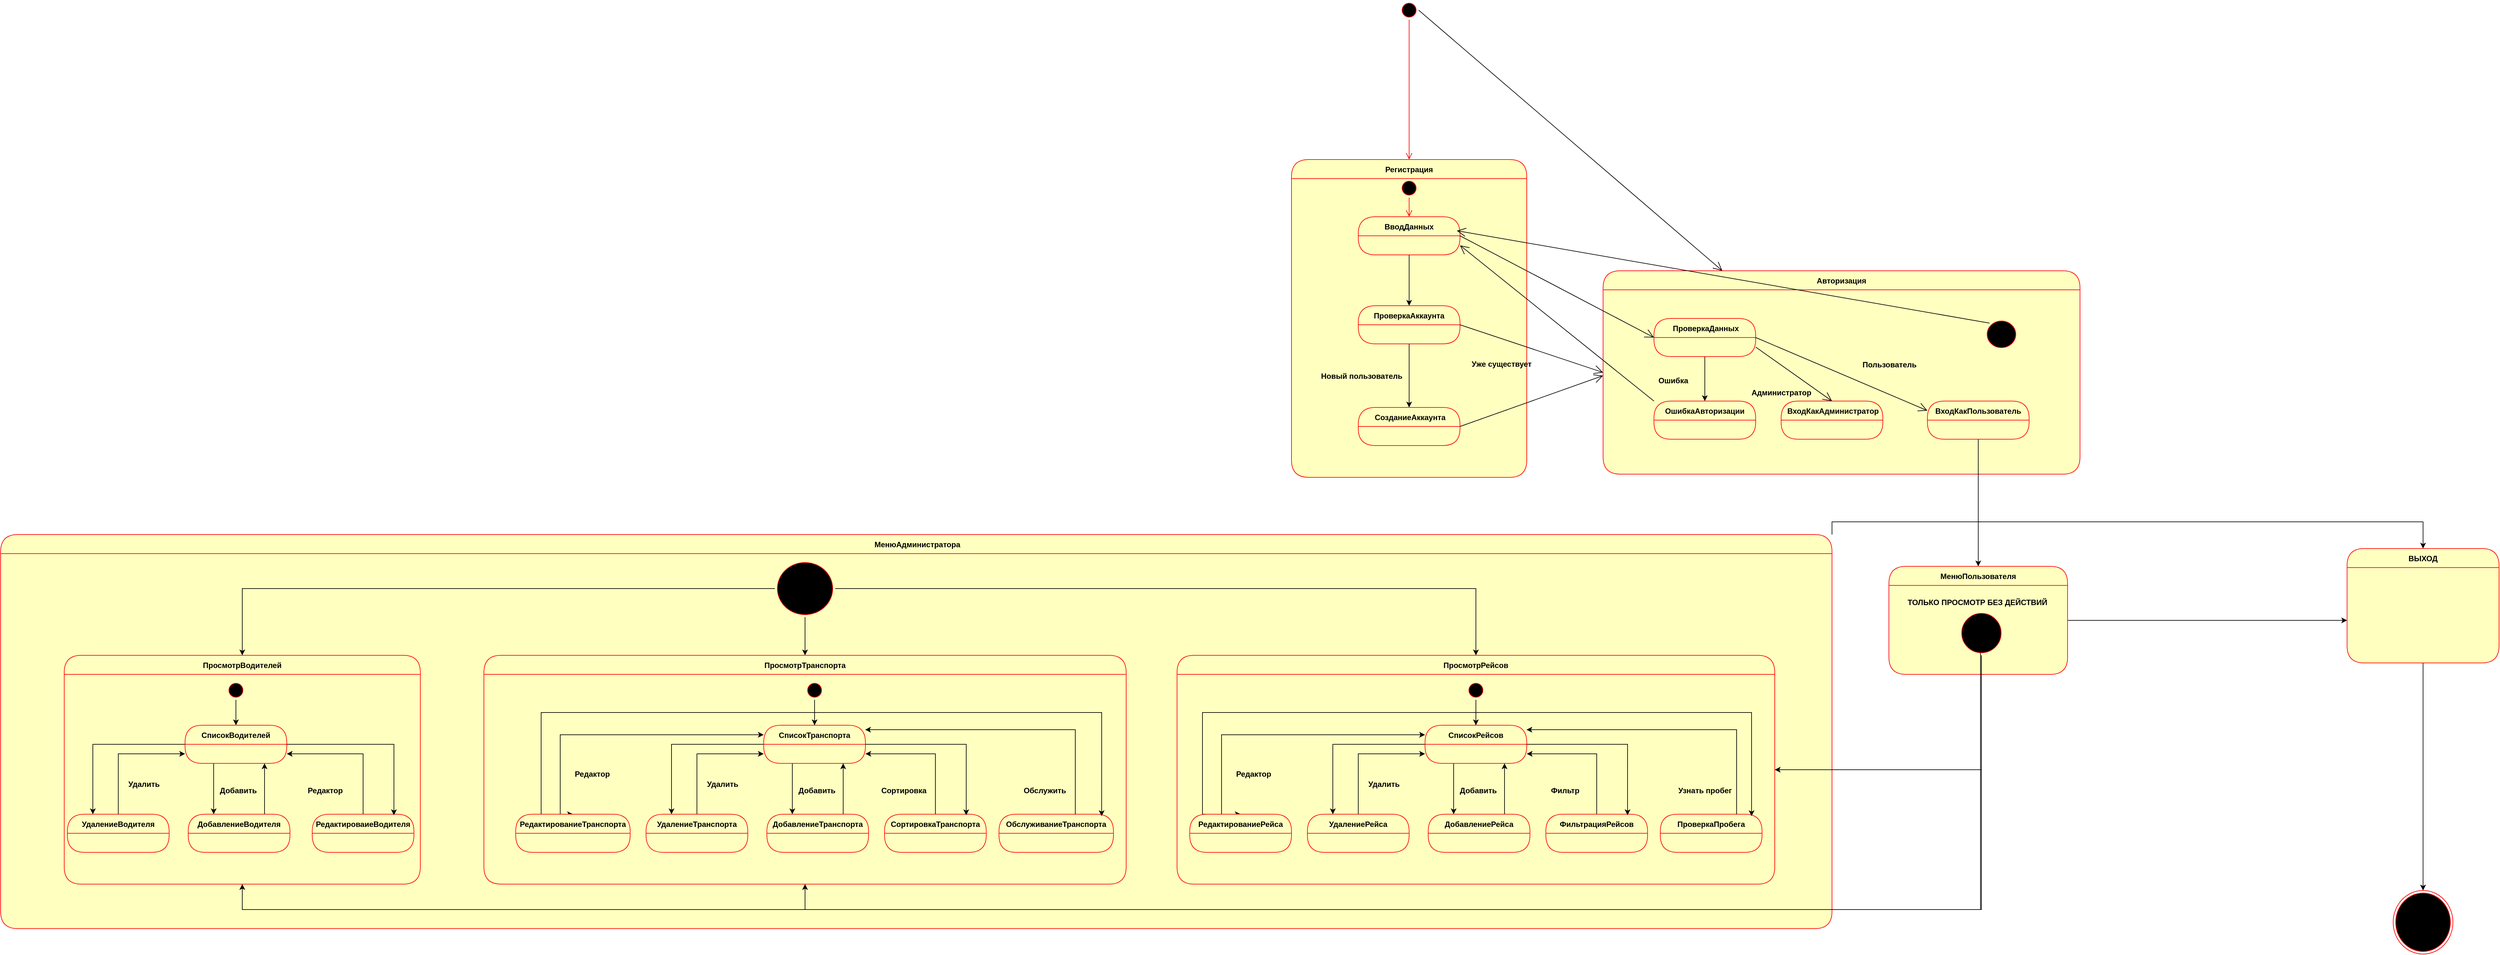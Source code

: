 <mxfile version="26.0.15">
  <diagram name="Страница — 1" id="ldCSzJfIkkAQs_MI81E_">
    <mxGraphModel dx="6386" dy="2530" grid="1" gridSize="10" guides="1" tooltips="1" connect="1" arrows="1" fold="1" page="1" pageScale="1" pageWidth="827" pageHeight="1169" math="0" shadow="0">
      <root>
        <mxCell id="0" />
        <mxCell id="1" parent="0" />
        <mxCell id="vB4BXPLQcxZJmo_gx3oV-1" value="" style="ellipse;html=1;shape=startState;fillColor=#000000;strokeColor=#ff0000;" vertex="1" parent="1">
          <mxGeometry x="200" width="30" height="30" as="geometry" />
        </mxCell>
        <mxCell id="vB4BXPLQcxZJmo_gx3oV-2" value="" style="edgeStyle=orthogonalEdgeStyle;html=1;verticalAlign=bottom;endArrow=open;endSize=8;strokeColor=#ff0000;rounded=0;entryX=0.5;entryY=0;entryDx=0;entryDy=0;" edge="1" source="vB4BXPLQcxZJmo_gx3oV-1" parent="1" target="vB4BXPLQcxZJmo_gx3oV-3">
          <mxGeometry relative="1" as="geometry">
            <mxPoint x="335" y="140" as="targetPoint" />
          </mxGeometry>
        </mxCell>
        <mxCell id="vB4BXPLQcxZJmo_gx3oV-3" value="Регистрация" style="swimlane;fontStyle=1;align=center;verticalAlign=middle;childLayout=stackLayout;horizontal=1;startSize=30;horizontalStack=0;resizeParent=0;resizeLast=1;container=0;fontColor=#000000;collapsible=0;rounded=1;arcSize=30;strokeColor=#ff0000;fillColor=#ffffc0;swimlaneFillColor=#ffffc0;dropTarget=0;" vertex="1" parent="1">
          <mxGeometry x="30" y="250" width="370" height="500" as="geometry" />
        </mxCell>
        <mxCell id="vB4BXPLQcxZJmo_gx3oV-13" style="edgeStyle=orthogonalEdgeStyle;rounded=0;orthogonalLoop=1;jettySize=auto;html=1;exitX=0.5;exitY=1;exitDx=0;exitDy=0;entryX=0.5;entryY=0;entryDx=0;entryDy=0;" edge="1" parent="1" source="vB4BXPLQcxZJmo_gx3oV-6" target="vB4BXPLQcxZJmo_gx3oV-10">
          <mxGeometry relative="1" as="geometry" />
        </mxCell>
        <mxCell id="vB4BXPLQcxZJmo_gx3oV-6" value="ВводДанных" style="swimlane;fontStyle=1;align=center;verticalAlign=middle;childLayout=stackLayout;horizontal=1;startSize=30;horizontalStack=0;resizeParent=0;resizeLast=1;container=0;fontColor=#000000;collapsible=0;rounded=1;arcSize=30;strokeColor=#ff0000;fillColor=#ffffc0;swimlaneFillColor=#ffffc0;dropTarget=0;" vertex="1" parent="1">
          <mxGeometry x="135" y="340" width="160" height="60" as="geometry" />
        </mxCell>
        <mxCell id="vB4BXPLQcxZJmo_gx3oV-9" value=" СозданиеАккаунта" style="swimlane;fontStyle=1;align=center;verticalAlign=middle;childLayout=stackLayout;horizontal=1;startSize=30;horizontalStack=0;resizeParent=0;resizeLast=1;container=0;fontColor=#000000;collapsible=0;rounded=1;arcSize=30;strokeColor=#ff0000;fillColor=#ffffc0;swimlaneFillColor=#ffffc0;dropTarget=0;" vertex="1" parent="1">
          <mxGeometry x="135" y="640" width="160" height="60" as="geometry" />
        </mxCell>
        <mxCell id="vB4BXPLQcxZJmo_gx3oV-14" style="edgeStyle=orthogonalEdgeStyle;rounded=0;orthogonalLoop=1;jettySize=auto;html=1;entryX=0.5;entryY=0;entryDx=0;entryDy=0;" edge="1" parent="1" source="vB4BXPLQcxZJmo_gx3oV-10" target="vB4BXPLQcxZJmo_gx3oV-9">
          <mxGeometry relative="1" as="geometry" />
        </mxCell>
        <mxCell id="vB4BXPLQcxZJmo_gx3oV-10" value="ПроверкаАккаунта" style="swimlane;fontStyle=1;align=center;verticalAlign=middle;childLayout=stackLayout;horizontal=1;startSize=30;horizontalStack=0;resizeParent=0;resizeLast=1;container=0;fontColor=#000000;collapsible=0;rounded=1;arcSize=30;strokeColor=#ff0000;fillColor=#ffffc0;swimlaneFillColor=#ffffc0;dropTarget=0;" vertex="1" parent="1">
          <mxGeometry x="135" y="480" width="160" height="60" as="geometry" />
        </mxCell>
        <mxCell id="vB4BXPLQcxZJmo_gx3oV-11" value="" style="ellipse;html=1;shape=startState;fillColor=#000000;strokeColor=#ff0000;" vertex="1" parent="1">
          <mxGeometry x="200" y="280" width="30" height="30" as="geometry" />
        </mxCell>
        <mxCell id="vB4BXPLQcxZJmo_gx3oV-12" value="" style="edgeStyle=orthogonalEdgeStyle;html=1;verticalAlign=bottom;endArrow=open;endSize=8;strokeColor=#ff0000;rounded=0;entryX=0.5;entryY=0;entryDx=0;entryDy=0;" edge="1" source="vB4BXPLQcxZJmo_gx3oV-11" parent="1" target="vB4BXPLQcxZJmo_gx3oV-6">
          <mxGeometry relative="1" as="geometry">
            <mxPoint x="215" y="370" as="targetPoint" />
          </mxGeometry>
        </mxCell>
        <mxCell id="vB4BXPLQcxZJmo_gx3oV-15" value="Авторизация" style="swimlane;fontStyle=1;align=center;verticalAlign=middle;childLayout=stackLayout;horizontal=1;startSize=30;horizontalStack=0;resizeParent=0;resizeLast=1;container=0;fontColor=#000000;collapsible=0;rounded=1;arcSize=30;strokeColor=#ff0000;fillColor=#ffffc0;swimlaneFillColor=#ffffc0;dropTarget=0;" vertex="1" parent="1">
          <mxGeometry x="520" y="425" width="750" height="320" as="geometry" />
        </mxCell>
        <mxCell id="vB4BXPLQcxZJmo_gx3oV-43" style="edgeStyle=orthogonalEdgeStyle;rounded=0;orthogonalLoop=1;jettySize=auto;html=1;entryX=0.5;entryY=0;entryDx=0;entryDy=0;" edge="1" parent="1" source="vB4BXPLQcxZJmo_gx3oV-16" target="vB4BXPLQcxZJmo_gx3oV-40">
          <mxGeometry relative="1" as="geometry" />
        </mxCell>
        <mxCell id="vB4BXPLQcxZJmo_gx3oV-16" value="ВходКакПользователь" style="swimlane;fontStyle=1;align=center;verticalAlign=middle;childLayout=stackLayout;horizontal=1;startSize=30;horizontalStack=0;resizeParent=0;resizeLast=1;container=0;fontColor=#000000;collapsible=0;rounded=1;arcSize=30;strokeColor=#ff0000;fillColor=#ffffc0;swimlaneFillColor=#ffffc0;dropTarget=0;" vertex="1" parent="1">
          <mxGeometry x="1030" y="630" width="160" height="60" as="geometry" />
        </mxCell>
        <mxCell id="vB4BXPLQcxZJmo_gx3oV-23" style="edgeStyle=orthogonalEdgeStyle;rounded=0;orthogonalLoop=1;jettySize=auto;html=1;entryX=0.5;entryY=0;entryDx=0;entryDy=0;" edge="1" parent="1" source="vB4BXPLQcxZJmo_gx3oV-17" target="vB4BXPLQcxZJmo_gx3oV-18">
          <mxGeometry relative="1" as="geometry" />
        </mxCell>
        <mxCell id="vB4BXPLQcxZJmo_gx3oV-17" value=" ПроверкаДанных" style="swimlane;fontStyle=1;align=center;verticalAlign=middle;childLayout=stackLayout;horizontal=1;startSize=30;horizontalStack=0;resizeParent=0;resizeLast=1;container=0;fontColor=#000000;collapsible=0;rounded=1;arcSize=30;strokeColor=#ff0000;fillColor=#ffffc0;swimlaneFillColor=#ffffc0;dropTarget=0;" vertex="1" parent="1">
          <mxGeometry x="600" y="500" width="160" height="60" as="geometry" />
        </mxCell>
        <mxCell id="vB4BXPLQcxZJmo_gx3oV-18" value="ОшибкаАвторизации" style="swimlane;fontStyle=1;align=center;verticalAlign=middle;childLayout=stackLayout;horizontal=1;startSize=30;horizontalStack=0;resizeParent=0;resizeLast=1;container=0;fontColor=#000000;collapsible=0;rounded=1;arcSize=30;strokeColor=#ff0000;fillColor=#ffffc0;swimlaneFillColor=#ffffc0;dropTarget=0;" vertex="1" parent="1">
          <mxGeometry x="600" y="630" width="160" height="60" as="geometry" />
        </mxCell>
        <mxCell id="vB4BXPLQcxZJmo_gx3oV-19" value=" ВходКакАдминистратор" style="swimlane;fontStyle=1;align=center;verticalAlign=middle;childLayout=stackLayout;horizontal=1;startSize=30;horizontalStack=0;resizeParent=0;resizeLast=1;container=0;fontColor=#000000;collapsible=0;rounded=1;arcSize=30;strokeColor=#ff0000;fillColor=#ffffc0;swimlaneFillColor=#ffffc0;dropTarget=0;" vertex="1" parent="1">
          <mxGeometry x="800" y="630" width="160" height="60" as="geometry" />
        </mxCell>
        <mxCell id="vB4BXPLQcxZJmo_gx3oV-20" value="" style="endArrow=open;endFill=1;endSize=12;html=1;rounded=0;exitX=1;exitY=0.5;exitDx=0;exitDy=0;entryX=0.25;entryY=0;entryDx=0;entryDy=0;" edge="1" parent="1" source="vB4BXPLQcxZJmo_gx3oV-1" target="vB4BXPLQcxZJmo_gx3oV-15">
          <mxGeometry width="160" relative="1" as="geometry">
            <mxPoint x="500" y="230" as="sourcePoint" />
            <mxPoint x="660" y="230" as="targetPoint" />
          </mxGeometry>
        </mxCell>
        <mxCell id="vB4BXPLQcxZJmo_gx3oV-22" value="" style="endArrow=open;endFill=1;endSize=12;html=1;rounded=0;exitX=1;exitY=0.5;exitDx=0;exitDy=0;entryX=0;entryY=0.5;entryDx=0;entryDy=0;" edge="1" parent="1" source="vB4BXPLQcxZJmo_gx3oV-6" target="vB4BXPLQcxZJmo_gx3oV-17">
          <mxGeometry width="160" relative="1" as="geometry">
            <mxPoint x="390" y="380" as="sourcePoint" />
            <mxPoint x="550" y="380" as="targetPoint" />
          </mxGeometry>
        </mxCell>
        <mxCell id="vB4BXPLQcxZJmo_gx3oV-24" value="" style="endArrow=open;endFill=1;endSize=12;html=1;rounded=0;exitX=1;exitY=0.75;exitDx=0;exitDy=0;entryX=0.5;entryY=0;entryDx=0;entryDy=0;" edge="1" parent="1" source="vB4BXPLQcxZJmo_gx3oV-17" target="vB4BXPLQcxZJmo_gx3oV-19">
          <mxGeometry width="160" relative="1" as="geometry">
            <mxPoint x="810" y="530" as="sourcePoint" />
            <mxPoint x="970" y="530" as="targetPoint" />
          </mxGeometry>
        </mxCell>
        <mxCell id="vB4BXPLQcxZJmo_gx3oV-25" value="" style="endArrow=open;endFill=1;endSize=12;html=1;rounded=0;exitX=1;exitY=0.5;exitDx=0;exitDy=0;entryX=0;entryY=0.25;entryDx=0;entryDy=0;" edge="1" parent="1" source="vB4BXPLQcxZJmo_gx3oV-17" target="vB4BXPLQcxZJmo_gx3oV-16">
          <mxGeometry width="160" relative="1" as="geometry">
            <mxPoint x="870" y="540" as="sourcePoint" />
            <mxPoint x="1030" y="540" as="targetPoint" />
          </mxGeometry>
        </mxCell>
        <mxCell id="vB4BXPLQcxZJmo_gx3oV-26" value="Ошибка" style="text;align=center;fontStyle=1;verticalAlign=middle;spacingLeft=3;spacingRight=3;strokeColor=none;rotatable=0;points=[[0,0.5],[1,0.5]];portConstraint=eastwest;html=1;" vertex="1" parent="1">
          <mxGeometry x="590" y="585" width="80" height="26" as="geometry" />
        </mxCell>
        <mxCell id="vB4BXPLQcxZJmo_gx3oV-27" value="Администратор" style="text;align=center;fontStyle=1;verticalAlign=middle;spacingLeft=3;spacingRight=3;strokeColor=none;rotatable=0;points=[[0,0.5],[1,0.5]];portConstraint=eastwest;html=1;" vertex="1" parent="1">
          <mxGeometry x="760" y="604" width="80" height="26" as="geometry" />
        </mxCell>
        <mxCell id="vB4BXPLQcxZJmo_gx3oV-28" value="Пользователь" style="text;align=center;fontStyle=1;verticalAlign=middle;spacingLeft=3;spacingRight=3;strokeColor=none;rotatable=0;points=[[0,0.5],[1,0.5]];portConstraint=eastwest;html=1;" vertex="1" parent="1">
          <mxGeometry x="930" y="560" width="80" height="26" as="geometry" />
        </mxCell>
        <mxCell id="vB4BXPLQcxZJmo_gx3oV-31" value="" style="ellipse;html=1;shape=startState;fillColor=#000000;strokeColor=#ff0000;" vertex="1" parent="1">
          <mxGeometry x="1120" y="500" width="53" height="50" as="geometry" />
        </mxCell>
        <mxCell id="vB4BXPLQcxZJmo_gx3oV-33" value="" style="endArrow=open;endFill=1;endSize=12;html=1;rounded=0;exitX=0;exitY=0;exitDx=0;exitDy=0;entryX=0.969;entryY=0.367;entryDx=0;entryDy=0;entryPerimeter=0;" edge="1" parent="1" source="vB4BXPLQcxZJmo_gx3oV-31" target="vB4BXPLQcxZJmo_gx3oV-6">
          <mxGeometry width="160" relative="1" as="geometry">
            <mxPoint x="600" y="410" as="sourcePoint" />
            <mxPoint x="760" y="410" as="targetPoint" />
          </mxGeometry>
        </mxCell>
        <mxCell id="vB4BXPLQcxZJmo_gx3oV-35" value="" style="endArrow=open;endFill=1;endSize=12;html=1;rounded=0;exitX=1;exitY=0.5;exitDx=0;exitDy=0;entryX=0;entryY=0.5;entryDx=0;entryDy=0;" edge="1" parent="1" source="vB4BXPLQcxZJmo_gx3oV-10" target="vB4BXPLQcxZJmo_gx3oV-15">
          <mxGeometry width="160" relative="1" as="geometry">
            <mxPoint x="340" y="530" as="sourcePoint" />
            <mxPoint x="500" y="530" as="targetPoint" />
          </mxGeometry>
        </mxCell>
        <mxCell id="vB4BXPLQcxZJmo_gx3oV-36" value="" style="endArrow=open;endFill=1;endSize=12;html=1;rounded=0;exitX=1;exitY=0.5;exitDx=0;exitDy=0;" edge="1" parent="1" source="vB4BXPLQcxZJmo_gx3oV-9">
          <mxGeometry width="160" relative="1" as="geometry">
            <mxPoint x="330" y="640" as="sourcePoint" />
            <mxPoint x="520" y="590" as="targetPoint" />
          </mxGeometry>
        </mxCell>
        <mxCell id="vB4BXPLQcxZJmo_gx3oV-37" value="" style="endArrow=open;endFill=1;endSize=12;html=1;rounded=0;exitX=0;exitY=0;exitDx=0;exitDy=0;entryX=1;entryY=0.75;entryDx=0;entryDy=0;" edge="1" parent="1" source="vB4BXPLQcxZJmo_gx3oV-18" target="vB4BXPLQcxZJmo_gx3oV-6">
          <mxGeometry width="160" relative="1" as="geometry">
            <mxPoint x="450" y="600" as="sourcePoint" />
            <mxPoint x="610" y="600" as="targetPoint" />
          </mxGeometry>
        </mxCell>
        <mxCell id="vB4BXPLQcxZJmo_gx3oV-38" value="Уже существует" style="text;align=center;fontStyle=1;verticalAlign=middle;spacingLeft=3;spacingRight=3;strokeColor=none;rotatable=0;points=[[0,0.5],[1,0.5]];portConstraint=eastwest;html=1;" vertex="1" parent="1">
          <mxGeometry x="320" y="559" width="80" height="26" as="geometry" />
        </mxCell>
        <mxCell id="vB4BXPLQcxZJmo_gx3oV-39" value="Новый пользователь" style="text;align=center;fontStyle=1;verticalAlign=middle;spacingLeft=3;spacingRight=3;strokeColor=none;rotatable=0;points=[[0,0.5],[1,0.5]];portConstraint=eastwest;html=1;" vertex="1" parent="1">
          <mxGeometry x="100" y="578" width="80" height="26" as="geometry" />
        </mxCell>
        <mxCell id="vB4BXPLQcxZJmo_gx3oV-153" style="edgeStyle=orthogonalEdgeStyle;rounded=0;orthogonalLoop=1;jettySize=auto;html=1;" edge="1" parent="1" source="vB4BXPLQcxZJmo_gx3oV-40">
          <mxGeometry relative="1" as="geometry">
            <mxPoint x="1690" y="975" as="targetPoint" />
          </mxGeometry>
        </mxCell>
        <mxCell id="vB4BXPLQcxZJmo_gx3oV-40" value="МенюПользователя" style="swimlane;fontStyle=1;align=center;verticalAlign=middle;childLayout=stackLayout;horizontal=1;startSize=30;horizontalStack=0;resizeParent=0;resizeLast=1;container=0;fontColor=#000000;collapsible=0;rounded=1;arcSize=30;strokeColor=#ff0000;fillColor=#ffffc0;swimlaneFillColor=#ffffc0;dropTarget=0;" vertex="1" parent="1">
          <mxGeometry x="969.5" y="890" width="281" height="170" as="geometry" />
        </mxCell>
        <mxCell id="vB4BXPLQcxZJmo_gx3oV-154" style="edgeStyle=orthogonalEdgeStyle;rounded=0;orthogonalLoop=1;jettySize=auto;html=1;exitX=1;exitY=0;exitDx=0;exitDy=0;entryX=0.5;entryY=0;entryDx=0;entryDy=0;" edge="1" parent="1" source="vB4BXPLQcxZJmo_gx3oV-44" target="vB4BXPLQcxZJmo_gx3oV-145">
          <mxGeometry relative="1" as="geometry" />
        </mxCell>
        <mxCell id="vB4BXPLQcxZJmo_gx3oV-44" value=" МенюАдминистратора" style="swimlane;fontStyle=1;align=center;verticalAlign=middle;childLayout=stackLayout;horizontal=1;startSize=30;horizontalStack=0;resizeParent=0;resizeLast=1;container=0;fontColor=#000000;collapsible=0;rounded=1;arcSize=30;strokeColor=#ff0000;fillColor=#ffffc0;swimlaneFillColor=#ffffc0;dropTarget=0;" vertex="1" parent="1">
          <mxGeometry x="-2000" y="840" width="2880" height="620" as="geometry" />
        </mxCell>
        <mxCell id="vB4BXPLQcxZJmo_gx3oV-45" value="ПросмотрРейсов" style="swimlane;fontStyle=1;align=center;verticalAlign=middle;childLayout=stackLayout;horizontal=1;startSize=30;horizontalStack=0;resizeParent=0;resizeLast=1;container=0;fontColor=#000000;collapsible=0;rounded=1;arcSize=30;strokeColor=#ff0000;fillColor=#ffffc0;swimlaneFillColor=#ffffc0;dropTarget=0;" vertex="1" parent="1">
          <mxGeometry x="-150" y="1030" width="940" height="360" as="geometry" />
        </mxCell>
        <mxCell id="vB4BXPLQcxZJmo_gx3oV-61" style="edgeStyle=orthogonalEdgeStyle;rounded=0;orthogonalLoop=1;jettySize=auto;html=1;entryX=0.5;entryY=0;entryDx=0;entryDy=0;" edge="1" parent="1" source="vB4BXPLQcxZJmo_gx3oV-48" target="vB4BXPLQcxZJmo_gx3oV-57">
          <mxGeometry relative="1" as="geometry">
            <Array as="points">
              <mxPoint x="320" y="1120" />
              <mxPoint x="-110" y="1120" />
              <mxPoint x="-110" y="1280" />
            </Array>
          </mxGeometry>
        </mxCell>
        <mxCell id="vB4BXPLQcxZJmo_gx3oV-65" style="edgeStyle=orthogonalEdgeStyle;rounded=0;orthogonalLoop=1;jettySize=auto;html=1;exitX=0;exitY=0.5;exitDx=0;exitDy=0;entryX=0.25;entryY=0;entryDx=0;entryDy=0;" edge="1" parent="1" source="vB4BXPLQcxZJmo_gx3oV-48" target="vB4BXPLQcxZJmo_gx3oV-58">
          <mxGeometry relative="1" as="geometry" />
        </mxCell>
        <mxCell id="vB4BXPLQcxZJmo_gx3oV-67" style="edgeStyle=orthogonalEdgeStyle;rounded=0;orthogonalLoop=1;jettySize=auto;html=1;entryX=0.25;entryY=0;entryDx=0;entryDy=0;" edge="1" parent="1" source="vB4BXPLQcxZJmo_gx3oV-48" target="vB4BXPLQcxZJmo_gx3oV-52">
          <mxGeometry relative="1" as="geometry">
            <Array as="points">
              <mxPoint x="285" y="1220" />
              <mxPoint x="285" y="1220" />
            </Array>
          </mxGeometry>
        </mxCell>
        <mxCell id="vB4BXPLQcxZJmo_gx3oV-48" value="СписокРейсов" style="swimlane;fontStyle=1;align=center;verticalAlign=middle;childLayout=stackLayout;horizontal=1;startSize=30;horizontalStack=0;resizeParent=0;resizeLast=1;container=0;fontColor=#000000;collapsible=0;rounded=1;arcSize=30;strokeColor=#ff0000;fillColor=#ffffc0;swimlaneFillColor=#ffffc0;dropTarget=0;" vertex="1" parent="1">
          <mxGeometry x="240" y="1140" width="160" height="60" as="geometry" />
        </mxCell>
        <mxCell id="vB4BXPLQcxZJmo_gx3oV-73" style="edgeStyle=orthogonalEdgeStyle;rounded=0;orthogonalLoop=1;jettySize=auto;html=1;exitX=0.5;exitY=0;exitDx=0;exitDy=0;entryX=1;entryY=0.75;entryDx=0;entryDy=0;" edge="1" parent="1" source="vB4BXPLQcxZJmo_gx3oV-50" target="vB4BXPLQcxZJmo_gx3oV-48">
          <mxGeometry relative="1" as="geometry" />
        </mxCell>
        <mxCell id="vB4BXPLQcxZJmo_gx3oV-50" value="ФильтрацияРейсов" style="swimlane;fontStyle=1;align=center;verticalAlign=middle;childLayout=stackLayout;horizontal=1;startSize=30;horizontalStack=0;resizeParent=0;resizeLast=1;container=0;fontColor=#000000;collapsible=0;rounded=1;arcSize=30;strokeColor=#ff0000;fillColor=#ffffc0;swimlaneFillColor=#ffffc0;dropTarget=0;" vertex="1" parent="1">
          <mxGeometry x="430" y="1280" width="160" height="60" as="geometry" />
        </mxCell>
        <mxCell id="vB4BXPLQcxZJmo_gx3oV-51" value="ПроверкаПробега" style="swimlane;fontStyle=1;align=center;verticalAlign=middle;childLayout=stackLayout;horizontal=1;startSize=30;horizontalStack=0;resizeParent=0;resizeLast=1;container=0;fontColor=#000000;collapsible=0;rounded=1;arcSize=30;strokeColor=#ff0000;fillColor=#ffffc0;swimlaneFillColor=#ffffc0;dropTarget=0;" vertex="1" parent="1">
          <mxGeometry x="610" y="1280" width="160" height="60" as="geometry" />
        </mxCell>
        <mxCell id="vB4BXPLQcxZJmo_gx3oV-68" style="edgeStyle=orthogonalEdgeStyle;rounded=0;orthogonalLoop=1;jettySize=auto;html=1;exitX=0.75;exitY=0;exitDx=0;exitDy=0;" edge="1" parent="1" source="vB4BXPLQcxZJmo_gx3oV-52">
          <mxGeometry relative="1" as="geometry">
            <mxPoint x="365" y="1200" as="targetPoint" />
          </mxGeometry>
        </mxCell>
        <mxCell id="vB4BXPLQcxZJmo_gx3oV-52" value="ДобавлениеРейса" style="swimlane;fontStyle=1;align=center;verticalAlign=middle;childLayout=stackLayout;horizontal=1;startSize=30;horizontalStack=0;resizeParent=0;resizeLast=1;container=0;fontColor=#000000;collapsible=0;rounded=1;arcSize=30;strokeColor=#ff0000;fillColor=#ffffc0;swimlaneFillColor=#ffffc0;dropTarget=0;" vertex="1" parent="1">
          <mxGeometry x="245" y="1280" width="160" height="60" as="geometry" />
        </mxCell>
        <mxCell id="vB4BXPLQcxZJmo_gx3oV-56" style="edgeStyle=orthogonalEdgeStyle;rounded=0;orthogonalLoop=1;jettySize=auto;html=1;entryX=0.5;entryY=0;entryDx=0;entryDy=0;" edge="1" parent="1" source="vB4BXPLQcxZJmo_gx3oV-53" target="vB4BXPLQcxZJmo_gx3oV-48">
          <mxGeometry relative="1" as="geometry" />
        </mxCell>
        <mxCell id="vB4BXPLQcxZJmo_gx3oV-53" value="" style="ellipse;html=1;shape=startState;fillColor=#000000;strokeColor=#ff0000;" vertex="1" parent="1">
          <mxGeometry x="305" y="1070" width="30" height="30" as="geometry" />
        </mxCell>
        <mxCell id="vB4BXPLQcxZJmo_gx3oV-62" style="edgeStyle=orthogonalEdgeStyle;rounded=0;orthogonalLoop=1;jettySize=auto;html=1;entryX=0;entryY=0.25;entryDx=0;entryDy=0;" edge="1" parent="1" source="vB4BXPLQcxZJmo_gx3oV-57" target="vB4BXPLQcxZJmo_gx3oV-48">
          <mxGeometry relative="1" as="geometry">
            <Array as="points">
              <mxPoint x="-80" y="1155" />
            </Array>
          </mxGeometry>
        </mxCell>
        <mxCell id="vB4BXPLQcxZJmo_gx3oV-57" value="РедактированиеРейса" style="swimlane;fontStyle=1;align=center;verticalAlign=middle;childLayout=stackLayout;horizontal=1;startSize=30;horizontalStack=0;resizeParent=0;resizeLast=1;container=0;fontColor=#000000;collapsible=0;rounded=1;arcSize=30;strokeColor=#ff0000;fillColor=#ffffc0;swimlaneFillColor=#ffffc0;dropTarget=0;" vertex="1" parent="1">
          <mxGeometry x="-130" y="1280" width="160" height="60" as="geometry" />
        </mxCell>
        <mxCell id="vB4BXPLQcxZJmo_gx3oV-66" style="edgeStyle=orthogonalEdgeStyle;rounded=0;orthogonalLoop=1;jettySize=auto;html=1;exitX=0.5;exitY=0;exitDx=0;exitDy=0;entryX=0;entryY=0.75;entryDx=0;entryDy=0;" edge="1" parent="1" source="vB4BXPLQcxZJmo_gx3oV-58" target="vB4BXPLQcxZJmo_gx3oV-48">
          <mxGeometry relative="1" as="geometry" />
        </mxCell>
        <mxCell id="vB4BXPLQcxZJmo_gx3oV-58" value="УдалениеРейса" style="swimlane;fontStyle=1;align=center;verticalAlign=middle;childLayout=stackLayout;horizontal=1;startSize=30;horizontalStack=0;resizeParent=0;resizeLast=1;container=0;fontColor=#000000;collapsible=0;rounded=1;arcSize=30;strokeColor=#ff0000;fillColor=#ffffc0;swimlaneFillColor=#ffffc0;dropTarget=0;" vertex="1" parent="1">
          <mxGeometry x="55" y="1280" width="160" height="60" as="geometry" />
        </mxCell>
        <mxCell id="vB4BXPLQcxZJmo_gx3oV-70" style="edgeStyle=orthogonalEdgeStyle;rounded=0;orthogonalLoop=1;jettySize=auto;html=1;exitX=0.5;exitY=0;exitDx=0;exitDy=0;entryX=0.897;entryY=0.05;entryDx=0;entryDy=0;entryPerimeter=0;" edge="1" parent="1" source="vB4BXPLQcxZJmo_gx3oV-48" target="vB4BXPLQcxZJmo_gx3oV-51">
          <mxGeometry relative="1" as="geometry" />
        </mxCell>
        <mxCell id="vB4BXPLQcxZJmo_gx3oV-71" style="edgeStyle=orthogonalEdgeStyle;rounded=0;orthogonalLoop=1;jettySize=auto;html=1;entryX=0.997;entryY=0.117;entryDx=0;entryDy=0;entryPerimeter=0;" edge="1" parent="1" source="vB4BXPLQcxZJmo_gx3oV-51" target="vB4BXPLQcxZJmo_gx3oV-48">
          <mxGeometry relative="1" as="geometry">
            <Array as="points">
              <mxPoint x="730" y="1147" />
            </Array>
          </mxGeometry>
        </mxCell>
        <mxCell id="vB4BXPLQcxZJmo_gx3oV-72" style="edgeStyle=orthogonalEdgeStyle;rounded=0;orthogonalLoop=1;jettySize=auto;html=1;exitX=1;exitY=0.5;exitDx=0;exitDy=0;entryX=0.803;entryY=0.025;entryDx=0;entryDy=0;entryPerimeter=0;" edge="1" parent="1" source="vB4BXPLQcxZJmo_gx3oV-48" target="vB4BXPLQcxZJmo_gx3oV-50">
          <mxGeometry relative="1" as="geometry" />
        </mxCell>
        <mxCell id="vB4BXPLQcxZJmo_gx3oV-74" value="Добавить&amp;nbsp;" style="text;align=center;fontStyle=1;verticalAlign=middle;spacingLeft=3;spacingRight=3;strokeColor=none;rotatable=0;points=[[0,0.5],[1,0.5]];portConstraint=eastwest;html=1;" vertex="1" parent="1">
          <mxGeometry x="285" y="1230" width="80" height="26" as="geometry" />
        </mxCell>
        <mxCell id="vB4BXPLQcxZJmo_gx3oV-75" value="Удалить" style="text;align=center;fontStyle=1;verticalAlign=middle;spacingLeft=3;spacingRight=3;strokeColor=none;rotatable=0;points=[[0,0.5],[1,0.5]];portConstraint=eastwest;html=1;" vertex="1" parent="1">
          <mxGeometry x="135" y="1220" width="80" height="26" as="geometry" />
        </mxCell>
        <mxCell id="vB4BXPLQcxZJmo_gx3oV-76" value="Фильтр" style="text;align=center;fontStyle=1;verticalAlign=middle;spacingLeft=3;spacingRight=3;strokeColor=none;rotatable=0;points=[[0,0.5],[1,0.5]];portConstraint=eastwest;html=1;" vertex="1" parent="1">
          <mxGeometry x="420" y="1230" width="80" height="26" as="geometry" />
        </mxCell>
        <mxCell id="vB4BXPLQcxZJmo_gx3oV-77" value="Узнать пробег" style="text;align=center;fontStyle=1;verticalAlign=middle;spacingLeft=3;spacingRight=3;strokeColor=none;rotatable=0;points=[[0,0.5],[1,0.5]];portConstraint=eastwest;html=1;" vertex="1" parent="1">
          <mxGeometry x="640" y="1230" width="80" height="26" as="geometry" />
        </mxCell>
        <mxCell id="vB4BXPLQcxZJmo_gx3oV-78" value="Редактор" style="text;align=center;fontStyle=1;verticalAlign=middle;spacingLeft=3;spacingRight=3;strokeColor=none;rotatable=0;points=[[0,0.5],[1,0.5]];portConstraint=eastwest;html=1;" vertex="1" parent="1">
          <mxGeometry x="-70" y="1204" width="80" height="26" as="geometry" />
        </mxCell>
        <mxCell id="vB4BXPLQcxZJmo_gx3oV-79" value="ПросмотрТранспорта" style="swimlane;fontStyle=1;align=center;verticalAlign=middle;childLayout=stackLayout;horizontal=1;startSize=30;horizontalStack=0;resizeParent=0;resizeLast=1;container=0;fontColor=#000000;collapsible=0;rounded=1;arcSize=30;strokeColor=#ff0000;fillColor=#ffffc0;swimlaneFillColor=#ffffc0;dropTarget=0;" vertex="1" parent="1">
          <mxGeometry x="-1240" y="1030" width="1010" height="360" as="geometry" />
        </mxCell>
        <mxCell id="vB4BXPLQcxZJmo_gx3oV-80" style="edgeStyle=orthogonalEdgeStyle;rounded=0;orthogonalLoop=1;jettySize=auto;html=1;entryX=0.5;entryY=0;entryDx=0;entryDy=0;" edge="1" parent="1" source="vB4BXPLQcxZJmo_gx3oV-83" target="vB4BXPLQcxZJmo_gx3oV-92">
          <mxGeometry relative="1" as="geometry">
            <Array as="points">
              <mxPoint x="-720" y="1120" />
              <mxPoint x="-1150" y="1120" />
              <mxPoint x="-1150" y="1280" />
            </Array>
          </mxGeometry>
        </mxCell>
        <mxCell id="vB4BXPLQcxZJmo_gx3oV-81" style="edgeStyle=orthogonalEdgeStyle;rounded=0;orthogonalLoop=1;jettySize=auto;html=1;exitX=0;exitY=0.5;exitDx=0;exitDy=0;entryX=0.25;entryY=0;entryDx=0;entryDy=0;" edge="1" parent="1" source="vB4BXPLQcxZJmo_gx3oV-83" target="vB4BXPLQcxZJmo_gx3oV-94">
          <mxGeometry relative="1" as="geometry" />
        </mxCell>
        <mxCell id="vB4BXPLQcxZJmo_gx3oV-82" style="edgeStyle=orthogonalEdgeStyle;rounded=0;orthogonalLoop=1;jettySize=auto;html=1;entryX=0.25;entryY=0;entryDx=0;entryDy=0;" edge="1" parent="1" source="vB4BXPLQcxZJmo_gx3oV-83" target="vB4BXPLQcxZJmo_gx3oV-88">
          <mxGeometry relative="1" as="geometry">
            <Array as="points">
              <mxPoint x="-755" y="1220" />
              <mxPoint x="-755" y="1220" />
            </Array>
          </mxGeometry>
        </mxCell>
        <mxCell id="vB4BXPLQcxZJmo_gx3oV-83" value="СписокТранспорта" style="swimlane;fontStyle=1;align=center;verticalAlign=middle;childLayout=stackLayout;horizontal=1;startSize=30;horizontalStack=0;resizeParent=0;resizeLast=1;container=0;fontColor=#000000;collapsible=0;rounded=1;arcSize=30;strokeColor=#ff0000;fillColor=#ffffc0;swimlaneFillColor=#ffffc0;dropTarget=0;" vertex="1" parent="1">
          <mxGeometry x="-800" y="1140" width="160" height="60" as="geometry" />
        </mxCell>
        <mxCell id="vB4BXPLQcxZJmo_gx3oV-84" style="edgeStyle=orthogonalEdgeStyle;rounded=0;orthogonalLoop=1;jettySize=auto;html=1;exitX=0.5;exitY=0;exitDx=0;exitDy=0;entryX=1;entryY=0.75;entryDx=0;entryDy=0;" edge="1" parent="1" source="vB4BXPLQcxZJmo_gx3oV-85" target="vB4BXPLQcxZJmo_gx3oV-83">
          <mxGeometry relative="1" as="geometry" />
        </mxCell>
        <mxCell id="vB4BXPLQcxZJmo_gx3oV-85" value="СортировкаТранспорта" style="swimlane;fontStyle=1;align=center;verticalAlign=middle;childLayout=stackLayout;horizontal=1;startSize=30;horizontalStack=0;resizeParent=0;resizeLast=1;container=0;fontColor=#000000;collapsible=0;rounded=1;arcSize=30;strokeColor=#ff0000;fillColor=#ffffc0;swimlaneFillColor=#ffffc0;dropTarget=0;" vertex="1" parent="1">
          <mxGeometry x="-610" y="1280" width="160" height="60" as="geometry" />
        </mxCell>
        <mxCell id="vB4BXPLQcxZJmo_gx3oV-86" value="ОбслуживаниеТранспорта" style="swimlane;fontStyle=1;align=center;verticalAlign=middle;childLayout=stackLayout;horizontal=1;startSize=30;horizontalStack=0;resizeParent=0;resizeLast=1;container=0;fontColor=#000000;collapsible=0;rounded=1;arcSize=30;strokeColor=#ff0000;fillColor=#ffffc0;swimlaneFillColor=#ffffc0;dropTarget=0;" vertex="1" parent="1">
          <mxGeometry x="-430" y="1280" width="180" height="60" as="geometry" />
        </mxCell>
        <mxCell id="vB4BXPLQcxZJmo_gx3oV-87" style="edgeStyle=orthogonalEdgeStyle;rounded=0;orthogonalLoop=1;jettySize=auto;html=1;exitX=0.75;exitY=0;exitDx=0;exitDy=0;" edge="1" parent="1" source="vB4BXPLQcxZJmo_gx3oV-88">
          <mxGeometry relative="1" as="geometry">
            <mxPoint x="-675" y="1200" as="targetPoint" />
          </mxGeometry>
        </mxCell>
        <mxCell id="vB4BXPLQcxZJmo_gx3oV-88" value="ДобавлениеТранспорта" style="swimlane;fontStyle=1;align=center;verticalAlign=middle;childLayout=stackLayout;horizontal=1;startSize=30;horizontalStack=0;resizeParent=0;resizeLast=1;container=0;fontColor=#000000;collapsible=0;rounded=1;arcSize=30;strokeColor=#ff0000;fillColor=#ffffc0;swimlaneFillColor=#ffffc0;dropTarget=0;" vertex="1" parent="1">
          <mxGeometry x="-795" y="1280" width="160" height="60" as="geometry" />
        </mxCell>
        <mxCell id="vB4BXPLQcxZJmo_gx3oV-89" style="edgeStyle=orthogonalEdgeStyle;rounded=0;orthogonalLoop=1;jettySize=auto;html=1;entryX=0.5;entryY=0;entryDx=0;entryDy=0;" edge="1" parent="1" source="vB4BXPLQcxZJmo_gx3oV-90" target="vB4BXPLQcxZJmo_gx3oV-83">
          <mxGeometry relative="1" as="geometry" />
        </mxCell>
        <mxCell id="vB4BXPLQcxZJmo_gx3oV-90" value="" style="ellipse;html=1;shape=startState;fillColor=#000000;strokeColor=#ff0000;" vertex="1" parent="1">
          <mxGeometry x="-735" y="1070" width="30" height="30" as="geometry" />
        </mxCell>
        <mxCell id="vB4BXPLQcxZJmo_gx3oV-91" style="edgeStyle=orthogonalEdgeStyle;rounded=0;orthogonalLoop=1;jettySize=auto;html=1;entryX=0;entryY=0.25;entryDx=0;entryDy=0;" edge="1" parent="1" source="vB4BXPLQcxZJmo_gx3oV-92" target="vB4BXPLQcxZJmo_gx3oV-83">
          <mxGeometry relative="1" as="geometry">
            <Array as="points">
              <mxPoint x="-1120" y="1155" />
            </Array>
          </mxGeometry>
        </mxCell>
        <mxCell id="vB4BXPLQcxZJmo_gx3oV-92" value="РедактированиеТранспорта" style="swimlane;fontStyle=1;align=center;verticalAlign=middle;childLayout=stackLayout;horizontal=1;startSize=30;horizontalStack=0;resizeParent=0;resizeLast=1;container=0;fontColor=#000000;collapsible=0;rounded=1;arcSize=30;strokeColor=#ff0000;fillColor=#ffffc0;swimlaneFillColor=#ffffc0;dropTarget=0;" vertex="1" parent="1">
          <mxGeometry x="-1190" y="1280" width="180" height="60" as="geometry" />
        </mxCell>
        <mxCell id="vB4BXPLQcxZJmo_gx3oV-93" style="edgeStyle=orthogonalEdgeStyle;rounded=0;orthogonalLoop=1;jettySize=auto;html=1;exitX=0.5;exitY=0;exitDx=0;exitDy=0;entryX=0;entryY=0.75;entryDx=0;entryDy=0;" edge="1" parent="1" source="vB4BXPLQcxZJmo_gx3oV-94" target="vB4BXPLQcxZJmo_gx3oV-83">
          <mxGeometry relative="1" as="geometry" />
        </mxCell>
        <mxCell id="vB4BXPLQcxZJmo_gx3oV-94" value="УдалениеТранспорта" style="swimlane;fontStyle=1;align=center;verticalAlign=middle;childLayout=stackLayout;horizontal=1;startSize=30;horizontalStack=0;resizeParent=0;resizeLast=1;container=0;fontColor=#000000;collapsible=0;rounded=1;arcSize=30;strokeColor=#ff0000;fillColor=#ffffc0;swimlaneFillColor=#ffffc0;dropTarget=0;" vertex="1" parent="1">
          <mxGeometry x="-985" y="1280" width="160" height="60" as="geometry" />
        </mxCell>
        <mxCell id="vB4BXPLQcxZJmo_gx3oV-95" style="edgeStyle=orthogonalEdgeStyle;rounded=0;orthogonalLoop=1;jettySize=auto;html=1;exitX=0.5;exitY=0;exitDx=0;exitDy=0;entryX=0.897;entryY=0.05;entryDx=0;entryDy=0;entryPerimeter=0;" edge="1" parent="1" source="vB4BXPLQcxZJmo_gx3oV-83" target="vB4BXPLQcxZJmo_gx3oV-86">
          <mxGeometry relative="1" as="geometry" />
        </mxCell>
        <mxCell id="vB4BXPLQcxZJmo_gx3oV-96" style="edgeStyle=orthogonalEdgeStyle;rounded=0;orthogonalLoop=1;jettySize=auto;html=1;entryX=0.997;entryY=0.117;entryDx=0;entryDy=0;entryPerimeter=0;" edge="1" parent="1" source="vB4BXPLQcxZJmo_gx3oV-86" target="vB4BXPLQcxZJmo_gx3oV-83">
          <mxGeometry relative="1" as="geometry">
            <Array as="points">
              <mxPoint x="-310" y="1147" />
            </Array>
          </mxGeometry>
        </mxCell>
        <mxCell id="vB4BXPLQcxZJmo_gx3oV-97" style="edgeStyle=orthogonalEdgeStyle;rounded=0;orthogonalLoop=1;jettySize=auto;html=1;exitX=1;exitY=0.5;exitDx=0;exitDy=0;entryX=0.803;entryY=0.025;entryDx=0;entryDy=0;entryPerimeter=0;" edge="1" parent="1" source="vB4BXPLQcxZJmo_gx3oV-83" target="vB4BXPLQcxZJmo_gx3oV-85">
          <mxGeometry relative="1" as="geometry" />
        </mxCell>
        <mxCell id="vB4BXPLQcxZJmo_gx3oV-98" value="Добавить&amp;nbsp;" style="text;align=center;fontStyle=1;verticalAlign=middle;spacingLeft=3;spacingRight=3;strokeColor=none;rotatable=0;points=[[0,0.5],[1,0.5]];portConstraint=eastwest;html=1;" vertex="1" parent="1">
          <mxGeometry x="-755" y="1230" width="80" height="26" as="geometry" />
        </mxCell>
        <mxCell id="vB4BXPLQcxZJmo_gx3oV-99" value="Удалить" style="text;align=center;fontStyle=1;verticalAlign=middle;spacingLeft=3;spacingRight=3;strokeColor=none;rotatable=0;points=[[0,0.5],[1,0.5]];portConstraint=eastwest;html=1;" vertex="1" parent="1">
          <mxGeometry x="-905" y="1220" width="80" height="26" as="geometry" />
        </mxCell>
        <mxCell id="vB4BXPLQcxZJmo_gx3oV-100" value="Сортировка" style="text;align=center;fontStyle=1;verticalAlign=middle;spacingLeft=3;spacingRight=3;strokeColor=none;rotatable=0;points=[[0,0.5],[1,0.5]];portConstraint=eastwest;html=1;" vertex="1" parent="1">
          <mxGeometry x="-620" y="1230" width="80" height="26" as="geometry" />
        </mxCell>
        <mxCell id="vB4BXPLQcxZJmo_gx3oV-101" value="&amp;nbsp;Обслужить" style="text;align=center;fontStyle=1;verticalAlign=middle;spacingLeft=3;spacingRight=3;strokeColor=none;rotatable=0;points=[[0,0.5],[1,0.5]];portConstraint=eastwest;html=1;" vertex="1" parent="1">
          <mxGeometry x="-400" y="1230" width="80" height="26" as="geometry" />
        </mxCell>
        <mxCell id="vB4BXPLQcxZJmo_gx3oV-102" value="Редактор" style="text;align=center;fontStyle=1;verticalAlign=middle;spacingLeft=3;spacingRight=3;strokeColor=none;rotatable=0;points=[[0,0.5],[1,0.5]];portConstraint=eastwest;html=1;" vertex="1" parent="1">
          <mxGeometry x="-1110" y="1204" width="80" height="26" as="geometry" />
        </mxCell>
        <mxCell id="vB4BXPLQcxZJmo_gx3oV-106" value="ПросмотрВодителей" style="swimlane;fontStyle=1;align=center;verticalAlign=middle;childLayout=stackLayout;horizontal=1;startSize=30;horizontalStack=0;resizeParent=0;resizeLast=1;container=0;fontColor=#000000;collapsible=0;rounded=1;arcSize=30;strokeColor=#ff0000;fillColor=#ffffc0;swimlaneFillColor=#ffffc0;dropTarget=0;" vertex="1" parent="1">
          <mxGeometry x="-1900" y="1030" width="560" height="360" as="geometry" />
        </mxCell>
        <mxCell id="vB4BXPLQcxZJmo_gx3oV-108" style="edgeStyle=orthogonalEdgeStyle;rounded=0;orthogonalLoop=1;jettySize=auto;html=1;exitX=0;exitY=0.5;exitDx=0;exitDy=0;entryX=0.25;entryY=0;entryDx=0;entryDy=0;" edge="1" parent="1" source="vB4BXPLQcxZJmo_gx3oV-110" target="vB4BXPLQcxZJmo_gx3oV-121">
          <mxGeometry relative="1" as="geometry" />
        </mxCell>
        <mxCell id="vB4BXPLQcxZJmo_gx3oV-109" style="edgeStyle=orthogonalEdgeStyle;rounded=0;orthogonalLoop=1;jettySize=auto;html=1;entryX=0.25;entryY=0;entryDx=0;entryDy=0;" edge="1" parent="1" source="vB4BXPLQcxZJmo_gx3oV-110" target="vB4BXPLQcxZJmo_gx3oV-115">
          <mxGeometry relative="1" as="geometry">
            <Array as="points">
              <mxPoint x="-1665" y="1220" />
              <mxPoint x="-1665" y="1220" />
            </Array>
          </mxGeometry>
        </mxCell>
        <mxCell id="vB4BXPLQcxZJmo_gx3oV-110" value="СписокВодителей" style="swimlane;fontStyle=1;align=center;verticalAlign=middle;childLayout=stackLayout;horizontal=1;startSize=30;horizontalStack=0;resizeParent=0;resizeLast=1;container=0;fontColor=#000000;collapsible=0;rounded=1;arcSize=30;strokeColor=#ff0000;fillColor=#ffffc0;swimlaneFillColor=#ffffc0;dropTarget=0;" vertex="1" parent="1">
          <mxGeometry x="-1710" y="1140" width="160" height="60" as="geometry" />
        </mxCell>
        <mxCell id="vB4BXPLQcxZJmo_gx3oV-111" style="edgeStyle=orthogonalEdgeStyle;rounded=0;orthogonalLoop=1;jettySize=auto;html=1;exitX=0.5;exitY=0;exitDx=0;exitDy=0;entryX=1;entryY=0.75;entryDx=0;entryDy=0;" edge="1" parent="1" source="vB4BXPLQcxZJmo_gx3oV-112" target="vB4BXPLQcxZJmo_gx3oV-110">
          <mxGeometry relative="1" as="geometry" />
        </mxCell>
        <mxCell id="vB4BXPLQcxZJmo_gx3oV-112" value="РедактироваиеВодителя" style="swimlane;fontStyle=1;align=center;verticalAlign=middle;childLayout=stackLayout;horizontal=1;startSize=30;horizontalStack=0;resizeParent=0;resizeLast=1;container=0;fontColor=#000000;collapsible=0;rounded=1;arcSize=30;strokeColor=#ff0000;fillColor=#ffffc0;swimlaneFillColor=#ffffc0;dropTarget=0;" vertex="1" parent="1">
          <mxGeometry x="-1510" y="1280" width="160" height="60" as="geometry" />
        </mxCell>
        <mxCell id="vB4BXPLQcxZJmo_gx3oV-114" style="edgeStyle=orthogonalEdgeStyle;rounded=0;orthogonalLoop=1;jettySize=auto;html=1;exitX=0.75;exitY=0;exitDx=0;exitDy=0;" edge="1" parent="1" source="vB4BXPLQcxZJmo_gx3oV-115">
          <mxGeometry relative="1" as="geometry">
            <mxPoint x="-1585" y="1200" as="targetPoint" />
          </mxGeometry>
        </mxCell>
        <mxCell id="vB4BXPLQcxZJmo_gx3oV-115" value="ДобавлениеВодителя" style="swimlane;fontStyle=1;align=center;verticalAlign=middle;childLayout=stackLayout;horizontal=1;startSize=30;horizontalStack=0;resizeParent=0;resizeLast=1;container=0;fontColor=#000000;collapsible=0;rounded=1;arcSize=30;strokeColor=#ff0000;fillColor=#ffffc0;swimlaneFillColor=#ffffc0;dropTarget=0;" vertex="1" parent="1">
          <mxGeometry x="-1705" y="1280" width="160" height="60" as="geometry" />
        </mxCell>
        <mxCell id="vB4BXPLQcxZJmo_gx3oV-116" style="edgeStyle=orthogonalEdgeStyle;rounded=0;orthogonalLoop=1;jettySize=auto;html=1;entryX=0.5;entryY=0;entryDx=0;entryDy=0;" edge="1" parent="1" source="vB4BXPLQcxZJmo_gx3oV-117" target="vB4BXPLQcxZJmo_gx3oV-110">
          <mxGeometry relative="1" as="geometry" />
        </mxCell>
        <mxCell id="vB4BXPLQcxZJmo_gx3oV-117" value="" style="ellipse;html=1;shape=startState;fillColor=#000000;strokeColor=#ff0000;" vertex="1" parent="1">
          <mxGeometry x="-1645" y="1070" width="30" height="30" as="geometry" />
        </mxCell>
        <mxCell id="vB4BXPLQcxZJmo_gx3oV-120" style="edgeStyle=orthogonalEdgeStyle;rounded=0;orthogonalLoop=1;jettySize=auto;html=1;exitX=0.5;exitY=0;exitDx=0;exitDy=0;entryX=0;entryY=0.75;entryDx=0;entryDy=0;" edge="1" parent="1" source="vB4BXPLQcxZJmo_gx3oV-121" target="vB4BXPLQcxZJmo_gx3oV-110">
          <mxGeometry relative="1" as="geometry" />
        </mxCell>
        <mxCell id="vB4BXPLQcxZJmo_gx3oV-121" value="УдалениеВодителя" style="swimlane;fontStyle=1;align=center;verticalAlign=middle;childLayout=stackLayout;horizontal=1;startSize=30;horizontalStack=0;resizeParent=0;resizeLast=1;container=0;fontColor=#000000;collapsible=0;rounded=1;arcSize=30;strokeColor=#ff0000;fillColor=#ffffc0;swimlaneFillColor=#ffffc0;dropTarget=0;" vertex="1" parent="1">
          <mxGeometry x="-1895" y="1280" width="160" height="60" as="geometry" />
        </mxCell>
        <mxCell id="vB4BXPLQcxZJmo_gx3oV-124" style="edgeStyle=orthogonalEdgeStyle;rounded=0;orthogonalLoop=1;jettySize=auto;html=1;exitX=1;exitY=0.5;exitDx=0;exitDy=0;entryX=0.803;entryY=0.025;entryDx=0;entryDy=0;entryPerimeter=0;" edge="1" parent="1" source="vB4BXPLQcxZJmo_gx3oV-110" target="vB4BXPLQcxZJmo_gx3oV-112">
          <mxGeometry relative="1" as="geometry" />
        </mxCell>
        <mxCell id="vB4BXPLQcxZJmo_gx3oV-125" value="Добавить&amp;nbsp;" style="text;align=center;fontStyle=1;verticalAlign=middle;spacingLeft=3;spacingRight=3;strokeColor=none;rotatable=0;points=[[0,0.5],[1,0.5]];portConstraint=eastwest;html=1;" vertex="1" parent="1">
          <mxGeometry x="-1665" y="1230" width="80" height="26" as="geometry" />
        </mxCell>
        <mxCell id="vB4BXPLQcxZJmo_gx3oV-126" value="Удалить" style="text;align=center;fontStyle=1;verticalAlign=middle;spacingLeft=3;spacingRight=3;strokeColor=none;rotatable=0;points=[[0,0.5],[1,0.5]];portConstraint=eastwest;html=1;" vertex="1" parent="1">
          <mxGeometry x="-1815" y="1220" width="80" height="26" as="geometry" />
        </mxCell>
        <mxCell id="vB4BXPLQcxZJmo_gx3oV-127" value="Редактор" style="text;align=center;fontStyle=1;verticalAlign=middle;spacingLeft=3;spacingRight=3;strokeColor=none;rotatable=0;points=[[0,0.5],[1,0.5]];portConstraint=eastwest;html=1;" vertex="1" parent="1">
          <mxGeometry x="-1530" y="1230" width="80" height="26" as="geometry" />
        </mxCell>
        <mxCell id="vB4BXPLQcxZJmo_gx3oV-135" style="edgeStyle=orthogonalEdgeStyle;rounded=0;orthogonalLoop=1;jettySize=auto;html=1;entryX=0.5;entryY=0;entryDx=0;entryDy=0;" edge="1" parent="1" source="vB4BXPLQcxZJmo_gx3oV-131" target="vB4BXPLQcxZJmo_gx3oV-79">
          <mxGeometry relative="1" as="geometry" />
        </mxCell>
        <mxCell id="vB4BXPLQcxZJmo_gx3oV-136" style="edgeStyle=orthogonalEdgeStyle;rounded=0;orthogonalLoop=1;jettySize=auto;html=1;exitX=0;exitY=0.5;exitDx=0;exitDy=0;entryX=0.5;entryY=0;entryDx=0;entryDy=0;" edge="1" parent="1" source="vB4BXPLQcxZJmo_gx3oV-131" target="vB4BXPLQcxZJmo_gx3oV-106">
          <mxGeometry relative="1" as="geometry" />
        </mxCell>
        <mxCell id="vB4BXPLQcxZJmo_gx3oV-137" style="edgeStyle=orthogonalEdgeStyle;rounded=0;orthogonalLoop=1;jettySize=auto;html=1;entryX=0.5;entryY=0;entryDx=0;entryDy=0;" edge="1" parent="1" source="vB4BXPLQcxZJmo_gx3oV-131" target="vB4BXPLQcxZJmo_gx3oV-45">
          <mxGeometry relative="1" as="geometry" />
        </mxCell>
        <mxCell id="vB4BXPLQcxZJmo_gx3oV-131" value="" style="ellipse;html=1;shape=startState;fillColor=#000000;strokeColor=#ff0000;" vertex="1" parent="1">
          <mxGeometry x="-782.5" y="880" width="95" height="90" as="geometry" />
        </mxCell>
        <mxCell id="vB4BXPLQcxZJmo_gx3oV-140" style="edgeStyle=orthogonalEdgeStyle;rounded=0;orthogonalLoop=1;jettySize=auto;html=1;entryX=1;entryY=0.5;entryDx=0;entryDy=0;" edge="1" parent="1" source="vB4BXPLQcxZJmo_gx3oV-138" target="vB4BXPLQcxZJmo_gx3oV-45">
          <mxGeometry relative="1" as="geometry">
            <Array as="points">
              <mxPoint x="1115" y="1210" />
            </Array>
          </mxGeometry>
        </mxCell>
        <mxCell id="vB4BXPLQcxZJmo_gx3oV-141" style="edgeStyle=orthogonalEdgeStyle;rounded=0;orthogonalLoop=1;jettySize=auto;html=1;entryX=0.5;entryY=1;entryDx=0;entryDy=0;" edge="1" parent="1" source="vB4BXPLQcxZJmo_gx3oV-138" target="vB4BXPLQcxZJmo_gx3oV-79">
          <mxGeometry relative="1" as="geometry">
            <Array as="points">
              <mxPoint x="1115" y="1430" />
              <mxPoint x="-735" y="1430" />
            </Array>
          </mxGeometry>
        </mxCell>
        <mxCell id="vB4BXPLQcxZJmo_gx3oV-142" style="edgeStyle=orthogonalEdgeStyle;rounded=0;orthogonalLoop=1;jettySize=auto;html=1;entryX=0.5;entryY=1;entryDx=0;entryDy=0;exitX=0.479;exitY=0.871;exitDx=0;exitDy=0;exitPerimeter=0;" edge="1" parent="1" source="vB4BXPLQcxZJmo_gx3oV-138" target="vB4BXPLQcxZJmo_gx3oV-106">
          <mxGeometry relative="1" as="geometry">
            <mxPoint x="-1528.947" y="1460" as="targetPoint" />
            <Array as="points">
              <mxPoint x="1114" y="1430" />
              <mxPoint x="-1620" y="1430" />
            </Array>
          </mxGeometry>
        </mxCell>
        <mxCell id="vB4BXPLQcxZJmo_gx3oV-138" value="" style="ellipse;html=1;shape=startState;fillColor=#000000;strokeColor=#ff0000;" vertex="1" parent="1">
          <mxGeometry x="1080" y="960" width="70" height="70" as="geometry" />
        </mxCell>
        <mxCell id="vB4BXPLQcxZJmo_gx3oV-143" value="ТОЛЬКО ПРОСМОТР БЕЗ ДЕЙСТВИЙ&amp;nbsp;" style="text;align=center;fontStyle=1;verticalAlign=middle;spacingLeft=3;spacingRight=3;strokeColor=none;rotatable=0;points=[[0,0.5],[1,0.5]];portConstraint=eastwest;html=1;" vertex="1" parent="1">
          <mxGeometry x="1070" y="934" width="80" height="26" as="geometry" />
        </mxCell>
        <mxCell id="vB4BXPLQcxZJmo_gx3oV-149" style="edgeStyle=orthogonalEdgeStyle;rounded=0;orthogonalLoop=1;jettySize=auto;html=1;entryX=0.5;entryY=0;entryDx=0;entryDy=0;" edge="1" parent="1" source="vB4BXPLQcxZJmo_gx3oV-145" target="vB4BXPLQcxZJmo_gx3oV-148">
          <mxGeometry relative="1" as="geometry" />
        </mxCell>
        <mxCell id="vB4BXPLQcxZJmo_gx3oV-145" value="ВЫХОД" style="swimlane;fontStyle=1;align=center;verticalAlign=middle;childLayout=stackLayout;horizontal=1;startSize=30;horizontalStack=0;resizeParent=0;resizeLast=1;container=0;fontColor=#000000;collapsible=0;rounded=1;arcSize=30;strokeColor=#ff0000;fillColor=#ffffc0;swimlaneFillColor=#ffffc0;dropTarget=0;" vertex="1" parent="1">
          <mxGeometry x="1690" y="862" width="239" height="180" as="geometry" />
        </mxCell>
        <mxCell id="vB4BXPLQcxZJmo_gx3oV-148" value="" style="ellipse;html=1;shape=endState;fillColor=#000000;strokeColor=#ff0000;" vertex="1" parent="1">
          <mxGeometry x="1762.5" y="1400" width="94" height="100" as="geometry" />
        </mxCell>
      </root>
    </mxGraphModel>
  </diagram>
</mxfile>

